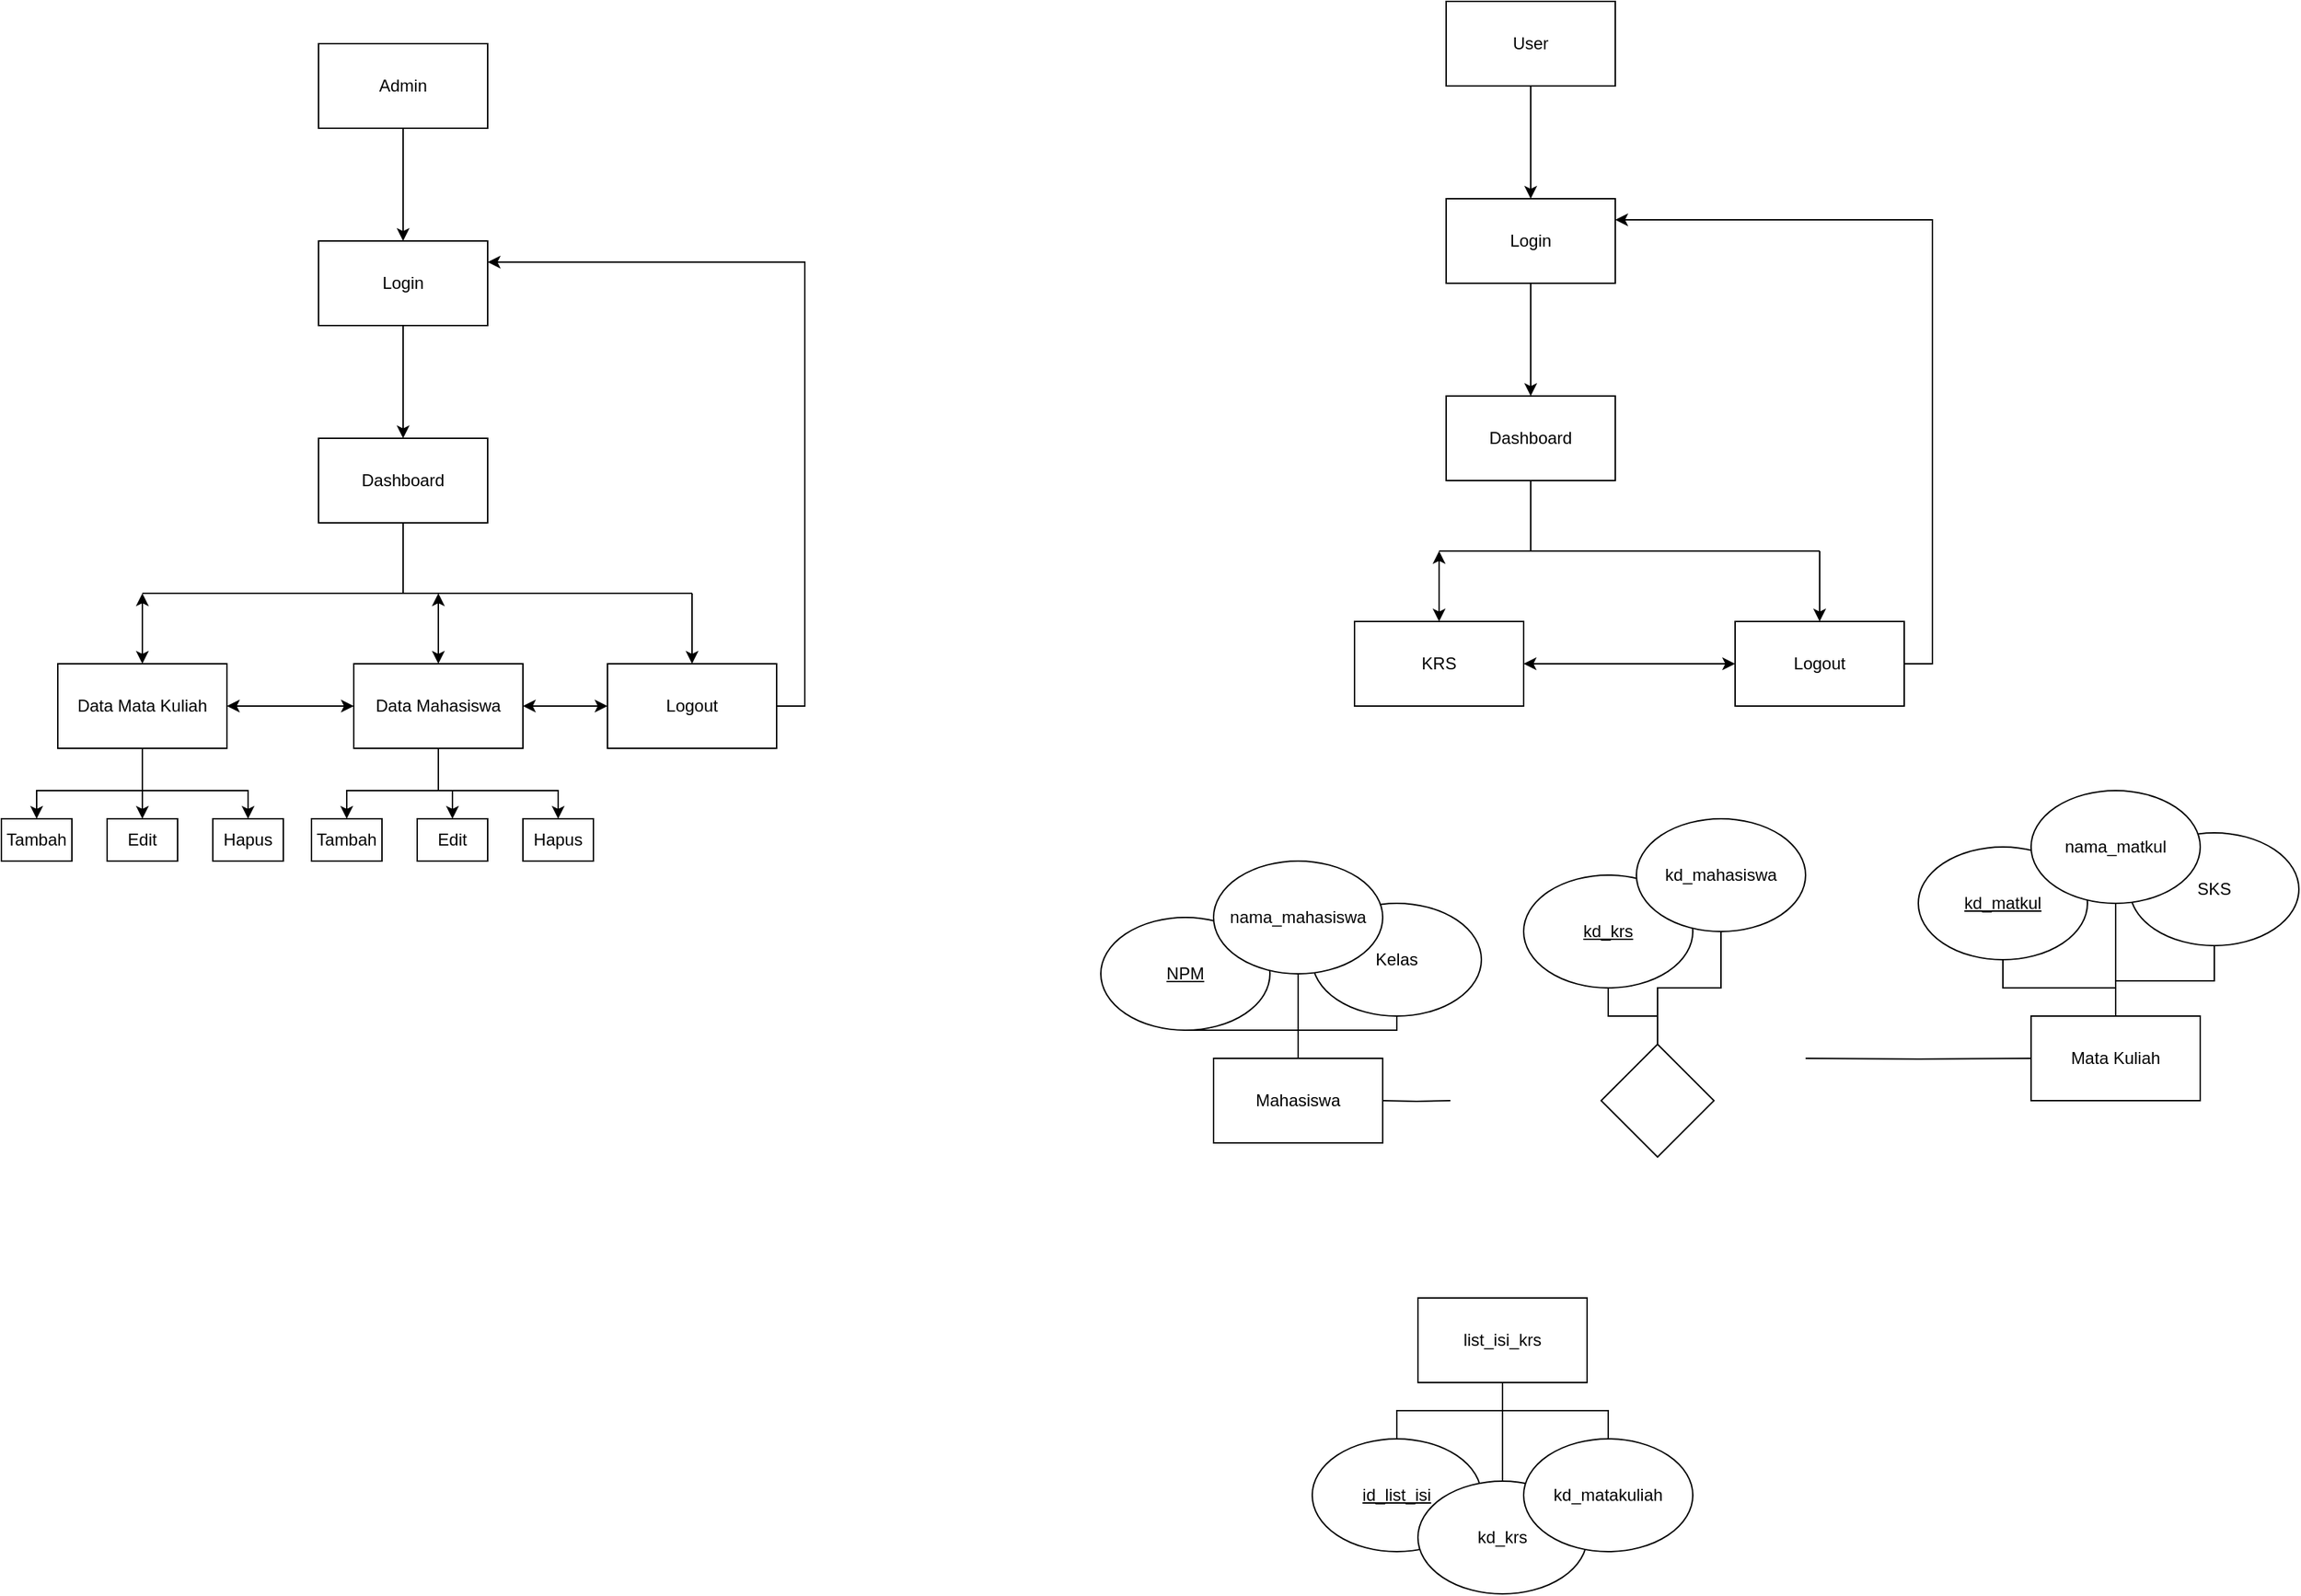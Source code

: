 <mxfile version="15.3.1" type="github">
  <diagram id="3UB6iUkhvwP7FIjgg6np" name="Page-1">
    <mxGraphModel dx="723" dy="402" grid="1" gridSize="10" guides="1" tooltips="1" connect="1" arrows="1" fold="1" page="1" pageScale="1" pageWidth="850" pageHeight="1100" math="0" shadow="0">
      <root>
        <mxCell id="0" />
        <mxCell id="1" parent="0" />
        <mxCell id="N3xLJ3Cg8tny1ivTJ4zS-3" value="" style="edgeStyle=orthogonalEdgeStyle;rounded=0;orthogonalLoop=1;jettySize=auto;html=1;" parent="1" source="N3xLJ3Cg8tny1ivTJ4zS-1" target="N3xLJ3Cg8tny1ivTJ4zS-2" edge="1">
          <mxGeometry relative="1" as="geometry" />
        </mxCell>
        <mxCell id="N3xLJ3Cg8tny1ivTJ4zS-1" value="Admin" style="rounded=0;whiteSpace=wrap;html=1;" parent="1" vertex="1">
          <mxGeometry x="365" y="110" width="120" height="60" as="geometry" />
        </mxCell>
        <mxCell id="N3xLJ3Cg8tny1ivTJ4zS-5" value="" style="edgeStyle=orthogonalEdgeStyle;rounded=0;orthogonalLoop=1;jettySize=auto;html=1;" parent="1" source="N3xLJ3Cg8tny1ivTJ4zS-2" target="N3xLJ3Cg8tny1ivTJ4zS-4" edge="1">
          <mxGeometry relative="1" as="geometry" />
        </mxCell>
        <mxCell id="N3xLJ3Cg8tny1ivTJ4zS-2" value="Login" style="whiteSpace=wrap;html=1;rounded=0;" parent="1" vertex="1">
          <mxGeometry x="365" y="250" width="120" height="60" as="geometry" />
        </mxCell>
        <mxCell id="N3xLJ3Cg8tny1ivTJ4zS-33" style="edgeStyle=orthogonalEdgeStyle;rounded=0;orthogonalLoop=1;jettySize=auto;html=1;startArrow=none;startFill=0;endArrow=none;endFill=0;" parent="1" source="N3xLJ3Cg8tny1ivTJ4zS-4" edge="1">
          <mxGeometry relative="1" as="geometry">
            <mxPoint x="425" y="500" as="targetPoint" />
          </mxGeometry>
        </mxCell>
        <mxCell id="N3xLJ3Cg8tny1ivTJ4zS-4" value="Dashboard" style="whiteSpace=wrap;html=1;rounded=0;" parent="1" vertex="1">
          <mxGeometry x="365" y="390" width="120" height="60" as="geometry" />
        </mxCell>
        <mxCell id="N3xLJ3Cg8tny1ivTJ4zS-6" value="" style="endArrow=none;html=1;" parent="1" edge="1">
          <mxGeometry width="50" height="50" relative="1" as="geometry">
            <mxPoint x="240" y="500" as="sourcePoint" />
            <mxPoint x="630" y="500" as="targetPoint" />
          </mxGeometry>
        </mxCell>
        <mxCell id="N3xLJ3Cg8tny1ivTJ4zS-15" style="edgeStyle=orthogonalEdgeStyle;rounded=0;orthogonalLoop=1;jettySize=auto;html=1;entryX=0;entryY=0.5;entryDx=0;entryDy=0;startArrow=classic;startFill=1;endArrow=classic;endFill=1;" parent="1" source="N3xLJ3Cg8tny1ivTJ4zS-8" target="N3xLJ3Cg8tny1ivTJ4zS-10" edge="1">
          <mxGeometry relative="1" as="geometry" />
        </mxCell>
        <mxCell id="N3xLJ3Cg8tny1ivTJ4zS-34" style="edgeStyle=orthogonalEdgeStyle;rounded=0;orthogonalLoop=1;jettySize=auto;html=1;startArrow=classic;startFill=1;endArrow=classic;endFill=1;" parent="1" source="N3xLJ3Cg8tny1ivTJ4zS-8" edge="1">
          <mxGeometry relative="1" as="geometry">
            <mxPoint x="450" y="500" as="targetPoint" />
          </mxGeometry>
        </mxCell>
        <mxCell id="N3xLJ3Cg8tny1ivTJ4zS-35" style="edgeStyle=orthogonalEdgeStyle;rounded=0;orthogonalLoop=1;jettySize=auto;html=1;startArrow=none;startFill=0;endArrow=none;endFill=0;" parent="1" source="N3xLJ3Cg8tny1ivTJ4zS-8" edge="1">
          <mxGeometry relative="1" as="geometry">
            <mxPoint x="450" y="640" as="targetPoint" />
          </mxGeometry>
        </mxCell>
        <mxCell id="N3xLJ3Cg8tny1ivTJ4zS-8" value="Data Mahasiswa" style="rounded=0;whiteSpace=wrap;html=1;" parent="1" vertex="1">
          <mxGeometry x="390" y="550" width="120" height="60" as="geometry" />
        </mxCell>
        <mxCell id="N3xLJ3Cg8tny1ivTJ4zS-12" style="edgeStyle=orthogonalEdgeStyle;rounded=0;orthogonalLoop=1;jettySize=auto;html=1;startArrow=classic;startFill=1;endArrow=classic;endFill=1;" parent="1" source="N3xLJ3Cg8tny1ivTJ4zS-9" edge="1">
          <mxGeometry relative="1" as="geometry">
            <mxPoint x="240" y="500" as="targetPoint" />
          </mxGeometry>
        </mxCell>
        <mxCell id="N3xLJ3Cg8tny1ivTJ4zS-14" style="edgeStyle=orthogonalEdgeStyle;rounded=0;orthogonalLoop=1;jettySize=auto;html=1;startArrow=classic;startFill=1;endArrow=classic;endFill=1;entryX=0;entryY=0.5;entryDx=0;entryDy=0;" parent="1" source="N3xLJ3Cg8tny1ivTJ4zS-9" target="N3xLJ3Cg8tny1ivTJ4zS-8" edge="1">
          <mxGeometry relative="1" as="geometry">
            <mxPoint x="360" y="580" as="targetPoint" />
          </mxGeometry>
        </mxCell>
        <mxCell id="N3xLJ3Cg8tny1ivTJ4zS-19" style="edgeStyle=orthogonalEdgeStyle;rounded=0;orthogonalLoop=1;jettySize=auto;html=1;startArrow=none;startFill=0;endArrow=none;endFill=0;" parent="1" source="N3xLJ3Cg8tny1ivTJ4zS-9" edge="1">
          <mxGeometry relative="1" as="geometry">
            <mxPoint x="240" y="640.0" as="targetPoint" />
          </mxGeometry>
        </mxCell>
        <mxCell id="N3xLJ3Cg8tny1ivTJ4zS-9" value="Data Mata Kuliah" style="rounded=0;whiteSpace=wrap;html=1;" parent="1" vertex="1">
          <mxGeometry x="180" y="550" width="120" height="60" as="geometry" />
        </mxCell>
        <mxCell id="N3xLJ3Cg8tny1ivTJ4zS-11" style="edgeStyle=orthogonalEdgeStyle;rounded=0;orthogonalLoop=1;jettySize=auto;html=1;startArrow=classic;startFill=1;endArrow=none;endFill=0;" parent="1" source="N3xLJ3Cg8tny1ivTJ4zS-10" edge="1">
          <mxGeometry relative="1" as="geometry">
            <mxPoint x="630" y="500" as="targetPoint" />
          </mxGeometry>
        </mxCell>
        <mxCell id="N3xLJ3Cg8tny1ivTJ4zS-17" style="edgeStyle=orthogonalEdgeStyle;rounded=0;orthogonalLoop=1;jettySize=auto;html=1;entryX=1;entryY=0.25;entryDx=0;entryDy=0;startArrow=none;startFill=0;endArrow=classic;endFill=1;" parent="1" source="N3xLJ3Cg8tny1ivTJ4zS-10" target="N3xLJ3Cg8tny1ivTJ4zS-2" edge="1">
          <mxGeometry relative="1" as="geometry">
            <Array as="points">
              <mxPoint x="710" y="580" />
              <mxPoint x="710" y="265" />
            </Array>
          </mxGeometry>
        </mxCell>
        <mxCell id="N3xLJ3Cg8tny1ivTJ4zS-10" value="Logout" style="rounded=0;whiteSpace=wrap;html=1;" parent="1" vertex="1">
          <mxGeometry x="570" y="550" width="120" height="60" as="geometry" />
        </mxCell>
        <mxCell id="N3xLJ3Cg8tny1ivTJ4zS-18" value="" style="endArrow=none;html=1;" parent="1" edge="1">
          <mxGeometry width="50" height="50" relative="1" as="geometry">
            <mxPoint x="170" y="640" as="sourcePoint" />
            <mxPoint x="310" y="640" as="targetPoint" />
          </mxGeometry>
        </mxCell>
        <mxCell id="N3xLJ3Cg8tny1ivTJ4zS-24" style="edgeStyle=orthogonalEdgeStyle;rounded=0;orthogonalLoop=1;jettySize=auto;html=1;startArrow=classic;startFill=1;endArrow=none;endFill=0;" parent="1" source="N3xLJ3Cg8tny1ivTJ4zS-20" edge="1">
          <mxGeometry relative="1" as="geometry">
            <mxPoint x="240" y="640" as="targetPoint" />
          </mxGeometry>
        </mxCell>
        <mxCell id="N3xLJ3Cg8tny1ivTJ4zS-20" value="Edit" style="rounded=0;whiteSpace=wrap;html=1;" parent="1" vertex="1">
          <mxGeometry x="215" y="660" width="50" height="30" as="geometry" />
        </mxCell>
        <mxCell id="N3xLJ3Cg8tny1ivTJ4zS-23" style="edgeStyle=orthogonalEdgeStyle;rounded=0;orthogonalLoop=1;jettySize=auto;html=1;startArrow=classic;startFill=1;endArrow=none;endFill=0;" parent="1" source="N3xLJ3Cg8tny1ivTJ4zS-21" edge="1">
          <mxGeometry relative="1" as="geometry">
            <mxPoint x="175" y="640" as="targetPoint" />
          </mxGeometry>
        </mxCell>
        <mxCell id="N3xLJ3Cg8tny1ivTJ4zS-21" value="Tambah" style="rounded=0;whiteSpace=wrap;html=1;" parent="1" vertex="1">
          <mxGeometry x="140" y="660" width="50" height="30" as="geometry" />
        </mxCell>
        <mxCell id="N3xLJ3Cg8tny1ivTJ4zS-25" style="edgeStyle=orthogonalEdgeStyle;rounded=0;orthogonalLoop=1;jettySize=auto;html=1;startArrow=classic;startFill=1;endArrow=none;endFill=0;" parent="1" source="N3xLJ3Cg8tny1ivTJ4zS-22" edge="1">
          <mxGeometry relative="1" as="geometry">
            <mxPoint x="305" y="640" as="targetPoint" />
          </mxGeometry>
        </mxCell>
        <mxCell id="N3xLJ3Cg8tny1ivTJ4zS-22" value="Hapus" style="rounded=0;whiteSpace=wrap;html=1;" parent="1" vertex="1">
          <mxGeometry x="290" y="660" width="50" height="30" as="geometry" />
        </mxCell>
        <mxCell id="N3xLJ3Cg8tny1ivTJ4zS-26" value="" style="endArrow=none;html=1;" parent="1" edge="1">
          <mxGeometry width="50" height="50" relative="1" as="geometry">
            <mxPoint x="390" y="640" as="sourcePoint" />
            <mxPoint x="530" y="640" as="targetPoint" />
          </mxGeometry>
        </mxCell>
        <mxCell id="N3xLJ3Cg8tny1ivTJ4zS-27" style="edgeStyle=orthogonalEdgeStyle;rounded=0;orthogonalLoop=1;jettySize=auto;html=1;startArrow=classic;startFill=1;endArrow=none;endFill=0;" parent="1" source="N3xLJ3Cg8tny1ivTJ4zS-28" edge="1">
          <mxGeometry relative="1" as="geometry">
            <mxPoint x="460" y="640" as="targetPoint" />
          </mxGeometry>
        </mxCell>
        <mxCell id="N3xLJ3Cg8tny1ivTJ4zS-28" value="Edit" style="rounded=0;whiteSpace=wrap;html=1;" parent="1" vertex="1">
          <mxGeometry x="435" y="660" width="50" height="30" as="geometry" />
        </mxCell>
        <mxCell id="N3xLJ3Cg8tny1ivTJ4zS-29" style="edgeStyle=orthogonalEdgeStyle;rounded=0;orthogonalLoop=1;jettySize=auto;html=1;startArrow=classic;startFill=1;endArrow=none;endFill=0;" parent="1" source="N3xLJ3Cg8tny1ivTJ4zS-30" edge="1">
          <mxGeometry relative="1" as="geometry">
            <mxPoint x="395" y="640" as="targetPoint" />
          </mxGeometry>
        </mxCell>
        <mxCell id="N3xLJ3Cg8tny1ivTJ4zS-30" value="Tambah" style="rounded=0;whiteSpace=wrap;html=1;" parent="1" vertex="1">
          <mxGeometry x="360" y="660" width="50" height="30" as="geometry" />
        </mxCell>
        <mxCell id="N3xLJ3Cg8tny1ivTJ4zS-31" style="edgeStyle=orthogonalEdgeStyle;rounded=0;orthogonalLoop=1;jettySize=auto;html=1;startArrow=classic;startFill=1;endArrow=none;endFill=0;" parent="1" source="N3xLJ3Cg8tny1ivTJ4zS-32" edge="1">
          <mxGeometry relative="1" as="geometry">
            <mxPoint x="525" y="640" as="targetPoint" />
          </mxGeometry>
        </mxCell>
        <mxCell id="N3xLJ3Cg8tny1ivTJ4zS-32" value="Hapus" style="rounded=0;whiteSpace=wrap;html=1;" parent="1" vertex="1">
          <mxGeometry x="510" y="660" width="50" height="30" as="geometry" />
        </mxCell>
        <mxCell id="N3xLJ3Cg8tny1ivTJ4zS-36" value="" style="edgeStyle=orthogonalEdgeStyle;rounded=0;orthogonalLoop=1;jettySize=auto;html=1;" parent="1" source="N3xLJ3Cg8tny1ivTJ4zS-37" target="N3xLJ3Cg8tny1ivTJ4zS-39" edge="1">
          <mxGeometry relative="1" as="geometry" />
        </mxCell>
        <mxCell id="N3xLJ3Cg8tny1ivTJ4zS-37" value="User" style="rounded=0;whiteSpace=wrap;html=1;" parent="1" vertex="1">
          <mxGeometry x="1165" y="80" width="120" height="60" as="geometry" />
        </mxCell>
        <mxCell id="N3xLJ3Cg8tny1ivTJ4zS-38" value="" style="edgeStyle=orthogonalEdgeStyle;rounded=0;orthogonalLoop=1;jettySize=auto;html=1;" parent="1" source="N3xLJ3Cg8tny1ivTJ4zS-39" target="N3xLJ3Cg8tny1ivTJ4zS-41" edge="1">
          <mxGeometry relative="1" as="geometry" />
        </mxCell>
        <mxCell id="N3xLJ3Cg8tny1ivTJ4zS-39" value="Login" style="whiteSpace=wrap;html=1;rounded=0;" parent="1" vertex="1">
          <mxGeometry x="1165" y="220" width="120" height="60" as="geometry" />
        </mxCell>
        <mxCell id="N3xLJ3Cg8tny1ivTJ4zS-40" style="edgeStyle=orthogonalEdgeStyle;rounded=0;orthogonalLoop=1;jettySize=auto;html=1;startArrow=none;startFill=0;endArrow=none;endFill=0;" parent="1" source="N3xLJ3Cg8tny1ivTJ4zS-41" edge="1">
          <mxGeometry relative="1" as="geometry">
            <mxPoint x="1225.0" y="470" as="targetPoint" />
          </mxGeometry>
        </mxCell>
        <mxCell id="N3xLJ3Cg8tny1ivTJ4zS-41" value="Dashboard" style="whiteSpace=wrap;html=1;rounded=0;" parent="1" vertex="1">
          <mxGeometry x="1165" y="360" width="120" height="60" as="geometry" />
        </mxCell>
        <mxCell id="N3xLJ3Cg8tny1ivTJ4zS-42" value="" style="endArrow=none;html=1;" parent="1" edge="1">
          <mxGeometry width="50" height="50" relative="1" as="geometry">
            <mxPoint x="1160" y="470" as="sourcePoint" />
            <mxPoint x="1430" y="470" as="targetPoint" />
          </mxGeometry>
        </mxCell>
        <mxCell id="N3xLJ3Cg8tny1ivTJ4zS-51" style="edgeStyle=orthogonalEdgeStyle;rounded=0;orthogonalLoop=1;jettySize=auto;html=1;startArrow=classic;startFill=1;endArrow=none;endFill=0;" parent="1" source="N3xLJ3Cg8tny1ivTJ4zS-53" edge="1">
          <mxGeometry relative="1" as="geometry">
            <mxPoint x="1430" y="470" as="targetPoint" />
          </mxGeometry>
        </mxCell>
        <mxCell id="N3xLJ3Cg8tny1ivTJ4zS-52" style="edgeStyle=orthogonalEdgeStyle;rounded=0;orthogonalLoop=1;jettySize=auto;html=1;entryX=1;entryY=0.25;entryDx=0;entryDy=0;startArrow=none;startFill=0;endArrow=classic;endFill=1;" parent="1" source="N3xLJ3Cg8tny1ivTJ4zS-53" target="N3xLJ3Cg8tny1ivTJ4zS-39" edge="1">
          <mxGeometry relative="1" as="geometry">
            <Array as="points">
              <mxPoint x="1510" y="550" />
              <mxPoint x="1510" y="235" />
            </Array>
          </mxGeometry>
        </mxCell>
        <mxCell id="N3xLJ3Cg8tny1ivTJ4zS-53" value="Logout" style="rounded=0;whiteSpace=wrap;html=1;" parent="1" vertex="1">
          <mxGeometry x="1370" y="520" width="120" height="60" as="geometry" />
        </mxCell>
        <mxCell id="N3xLJ3Cg8tny1ivTJ4zS-69" style="edgeStyle=orthogonalEdgeStyle;rounded=0;orthogonalLoop=1;jettySize=auto;html=1;startArrow=classic;startFill=1;endArrow=classic;endFill=1;" parent="1" source="N3xLJ3Cg8tny1ivTJ4zS-68" edge="1">
          <mxGeometry relative="1" as="geometry">
            <mxPoint x="1160" y="470" as="targetPoint" />
          </mxGeometry>
        </mxCell>
        <mxCell id="N3xLJ3Cg8tny1ivTJ4zS-70" style="edgeStyle=orthogonalEdgeStyle;rounded=0;orthogonalLoop=1;jettySize=auto;html=1;entryX=0;entryY=0.5;entryDx=0;entryDy=0;startArrow=classic;startFill=1;endArrow=classic;endFill=1;" parent="1" source="N3xLJ3Cg8tny1ivTJ4zS-68" target="N3xLJ3Cg8tny1ivTJ4zS-53" edge="1">
          <mxGeometry relative="1" as="geometry" />
        </mxCell>
        <mxCell id="N3xLJ3Cg8tny1ivTJ4zS-68" value="KRS" style="rounded=0;whiteSpace=wrap;html=1;" parent="1" vertex="1">
          <mxGeometry x="1100" y="520" width="120" height="60" as="geometry" />
        </mxCell>
        <mxCell id="U1vh-i7uRRmZfOwkR0CU-11" value="&lt;u&gt;NPM&lt;/u&gt;" style="ellipse;whiteSpace=wrap;html=1;" parent="1" vertex="1">
          <mxGeometry x="920" y="730" width="120" height="80" as="geometry" />
        </mxCell>
        <mxCell id="U1vh-i7uRRmZfOwkR0CU-14" value="Kelas" style="ellipse;whiteSpace=wrap;html=1;" parent="1" vertex="1">
          <mxGeometry x="1070" y="720" width="120" height="80" as="geometry" />
        </mxCell>
        <mxCell id="U1vh-i7uRRmZfOwkR0CU-17" style="edgeStyle=orthogonalEdgeStyle;rounded=0;orthogonalLoop=1;jettySize=auto;html=1;endArrow=none;endFill=0;" parent="1" source="U1vh-i7uRRmZfOwkR0CU-15" target="U1vh-i7uRRmZfOwkR0CU-11" edge="1">
          <mxGeometry relative="1" as="geometry" />
        </mxCell>
        <mxCell id="U1vh-i7uRRmZfOwkR0CU-18" style="edgeStyle=orthogonalEdgeStyle;rounded=0;orthogonalLoop=1;jettySize=auto;html=1;endArrow=none;endFill=0;" parent="1" source="U1vh-i7uRRmZfOwkR0CU-15" target="U1vh-i7uRRmZfOwkR0CU-12" edge="1">
          <mxGeometry relative="1" as="geometry" />
        </mxCell>
        <mxCell id="U1vh-i7uRRmZfOwkR0CU-19" style="edgeStyle=orthogonalEdgeStyle;rounded=0;orthogonalLoop=1;jettySize=auto;html=1;endArrow=none;endFill=0;" parent="1" source="U1vh-i7uRRmZfOwkR0CU-15" target="U1vh-i7uRRmZfOwkR0CU-14" edge="1">
          <mxGeometry relative="1" as="geometry" />
        </mxCell>
        <mxCell id="U1vh-i7uRRmZfOwkR0CU-15" value="Mahasiswa" style="rounded=0;whiteSpace=wrap;html=1;" parent="1" vertex="1">
          <mxGeometry x="1000" y="830" width="120" height="60" as="geometry" />
        </mxCell>
        <mxCell id="U1vh-i7uRRmZfOwkR0CU-12" value="nama_mahasiswa" style="ellipse;whiteSpace=wrap;html=1;" parent="1" vertex="1">
          <mxGeometry x="1000" y="690" width="120" height="80" as="geometry" />
        </mxCell>
        <mxCell id="2SUtAJHG8SZI3CI0aYSA-4" value="" style="edgeStyle=orthogonalEdgeStyle;rounded=0;orthogonalLoop=1;jettySize=auto;html=1;endArrow=none;endFill=0;" edge="1" parent="1" source="U1vh-i7uRRmZfOwkR0CU-20" target="2SUtAJHG8SZI3CI0aYSA-1">
          <mxGeometry relative="1" as="geometry" />
        </mxCell>
        <mxCell id="U1vh-i7uRRmZfOwkR0CU-20" value="&lt;u&gt;kd_krs&lt;/u&gt;" style="ellipse;whiteSpace=wrap;html=1;" parent="1" vertex="1">
          <mxGeometry x="1220" y="700" width="120" height="80" as="geometry" />
        </mxCell>
        <mxCell id="U1vh-i7uRRmZfOwkR0CU-43" style="edgeStyle=orthogonalEdgeStyle;rounded=0;orthogonalLoop=1;jettySize=auto;html=1;entryX=1;entryY=0.5;entryDx=0;entryDy=0;endArrow=none;endFill=0;" parent="1" target="U1vh-i7uRRmZfOwkR0CU-15" edge="1">
          <mxGeometry relative="1" as="geometry">
            <mxPoint x="1145" y="810" as="targetPoint" />
            <mxPoint x="1168" y="860" as="sourcePoint" />
          </mxGeometry>
        </mxCell>
        <mxCell id="U1vh-i7uRRmZfOwkR0CU-44" style="edgeStyle=orthogonalEdgeStyle;rounded=0;orthogonalLoop=1;jettySize=auto;html=1;entryX=0;entryY=0.5;entryDx=0;entryDy=0;endArrow=none;endFill=0;" parent="1" target="U1vh-i7uRRmZfOwkR0CU-41" edge="1">
          <mxGeometry relative="1" as="geometry">
            <mxPoint x="1420" y="830" as="sourcePoint" />
          </mxGeometry>
        </mxCell>
        <mxCell id="U1vh-i7uRRmZfOwkR0CU-26" value="kd_mahasiswa" style="ellipse;whiteSpace=wrap;html=1;" parent="1" vertex="1">
          <mxGeometry x="1300" y="660" width="120" height="80" as="geometry" />
        </mxCell>
        <mxCell id="U1vh-i7uRRmZfOwkR0CU-36" value="&lt;u&gt;kd_matkul&lt;/u&gt;" style="ellipse;whiteSpace=wrap;html=1;" parent="1" vertex="1">
          <mxGeometry x="1500" y="680" width="120" height="80" as="geometry" />
        </mxCell>
        <mxCell id="U1vh-i7uRRmZfOwkR0CU-37" value="SKS" style="ellipse;whiteSpace=wrap;html=1;" parent="1" vertex="1">
          <mxGeometry x="1650" y="670" width="120" height="80" as="geometry" />
        </mxCell>
        <mxCell id="U1vh-i7uRRmZfOwkR0CU-38" style="edgeStyle=orthogonalEdgeStyle;rounded=0;orthogonalLoop=1;jettySize=auto;html=1;endArrow=none;endFill=0;" parent="1" source="U1vh-i7uRRmZfOwkR0CU-41" target="U1vh-i7uRRmZfOwkR0CU-36" edge="1">
          <mxGeometry relative="1" as="geometry" />
        </mxCell>
        <mxCell id="U1vh-i7uRRmZfOwkR0CU-39" style="edgeStyle=orthogonalEdgeStyle;rounded=0;orthogonalLoop=1;jettySize=auto;html=1;endArrow=none;endFill=0;" parent="1" source="U1vh-i7uRRmZfOwkR0CU-41" target="U1vh-i7uRRmZfOwkR0CU-42" edge="1">
          <mxGeometry relative="1" as="geometry" />
        </mxCell>
        <mxCell id="U1vh-i7uRRmZfOwkR0CU-40" style="edgeStyle=orthogonalEdgeStyle;rounded=0;orthogonalLoop=1;jettySize=auto;html=1;endArrow=none;endFill=0;" parent="1" source="U1vh-i7uRRmZfOwkR0CU-41" target="U1vh-i7uRRmZfOwkR0CU-37" edge="1">
          <mxGeometry relative="1" as="geometry" />
        </mxCell>
        <mxCell id="U1vh-i7uRRmZfOwkR0CU-41" value="Mata Kuliah" style="rounded=0;whiteSpace=wrap;html=1;" parent="1" vertex="1">
          <mxGeometry x="1580" y="800" width="120" height="60" as="geometry" />
        </mxCell>
        <mxCell id="U1vh-i7uRRmZfOwkR0CU-42" value="nama_matkul" style="ellipse;whiteSpace=wrap;html=1;" parent="1" vertex="1">
          <mxGeometry x="1580" y="640" width="120" height="80" as="geometry" />
        </mxCell>
        <mxCell id="U1vh-i7uRRmZfOwkR0CU-45" value="&lt;u&gt;id_list_isi&lt;/u&gt;" style="ellipse;whiteSpace=wrap;html=1;" parent="1" vertex="1">
          <mxGeometry x="1070" y="1100" width="120" height="80" as="geometry" />
        </mxCell>
        <mxCell id="U1vh-i7uRRmZfOwkR0CU-47" style="edgeStyle=orthogonalEdgeStyle;rounded=0;orthogonalLoop=1;jettySize=auto;html=1;endArrow=none;endFill=0;" parent="1" source="U1vh-i7uRRmZfOwkR0CU-50" target="U1vh-i7uRRmZfOwkR0CU-45" edge="1">
          <mxGeometry relative="1" as="geometry" />
        </mxCell>
        <mxCell id="U1vh-i7uRRmZfOwkR0CU-48" style="edgeStyle=orthogonalEdgeStyle;rounded=0;orthogonalLoop=1;jettySize=auto;html=1;endArrow=none;endFill=0;" parent="1" source="U1vh-i7uRRmZfOwkR0CU-50" target="U1vh-i7uRRmZfOwkR0CU-51" edge="1">
          <mxGeometry relative="1" as="geometry" />
        </mxCell>
        <mxCell id="U1vh-i7uRRmZfOwkR0CU-49" style="edgeStyle=orthogonalEdgeStyle;rounded=0;orthogonalLoop=1;jettySize=auto;html=1;endArrow=none;endFill=0;" parent="1" source="U1vh-i7uRRmZfOwkR0CU-50" target="U1vh-i7uRRmZfOwkR0CU-46" edge="1">
          <mxGeometry relative="1" as="geometry" />
        </mxCell>
        <mxCell id="U1vh-i7uRRmZfOwkR0CU-50" value="list_isi_krs" style="rounded=0;whiteSpace=wrap;html=1;" parent="1" vertex="1">
          <mxGeometry x="1145" y="1000" width="120" height="60" as="geometry" />
        </mxCell>
        <mxCell id="U1vh-i7uRRmZfOwkR0CU-51" value="kd_krs" style="ellipse;whiteSpace=wrap;html=1;" parent="1" vertex="1">
          <mxGeometry x="1145" y="1130" width="120" height="80" as="geometry" />
        </mxCell>
        <mxCell id="U1vh-i7uRRmZfOwkR0CU-46" value="kd_matakuliah" style="ellipse;whiteSpace=wrap;html=1;" parent="1" vertex="1">
          <mxGeometry x="1220" y="1100" width="120" height="80" as="geometry" />
        </mxCell>
        <mxCell id="2SUtAJHG8SZI3CI0aYSA-3" value="" style="edgeStyle=orthogonalEdgeStyle;rounded=0;orthogonalLoop=1;jettySize=auto;html=1;endArrow=none;endFill=0;" edge="1" parent="1" source="2SUtAJHG8SZI3CI0aYSA-1" target="U1vh-i7uRRmZfOwkR0CU-26">
          <mxGeometry relative="1" as="geometry" />
        </mxCell>
        <mxCell id="2SUtAJHG8SZI3CI0aYSA-1" value="" style="rhombus;whiteSpace=wrap;html=1;" vertex="1" parent="1">
          <mxGeometry x="1275" y="820" width="80" height="80" as="geometry" />
        </mxCell>
      </root>
    </mxGraphModel>
  </diagram>
</mxfile>
